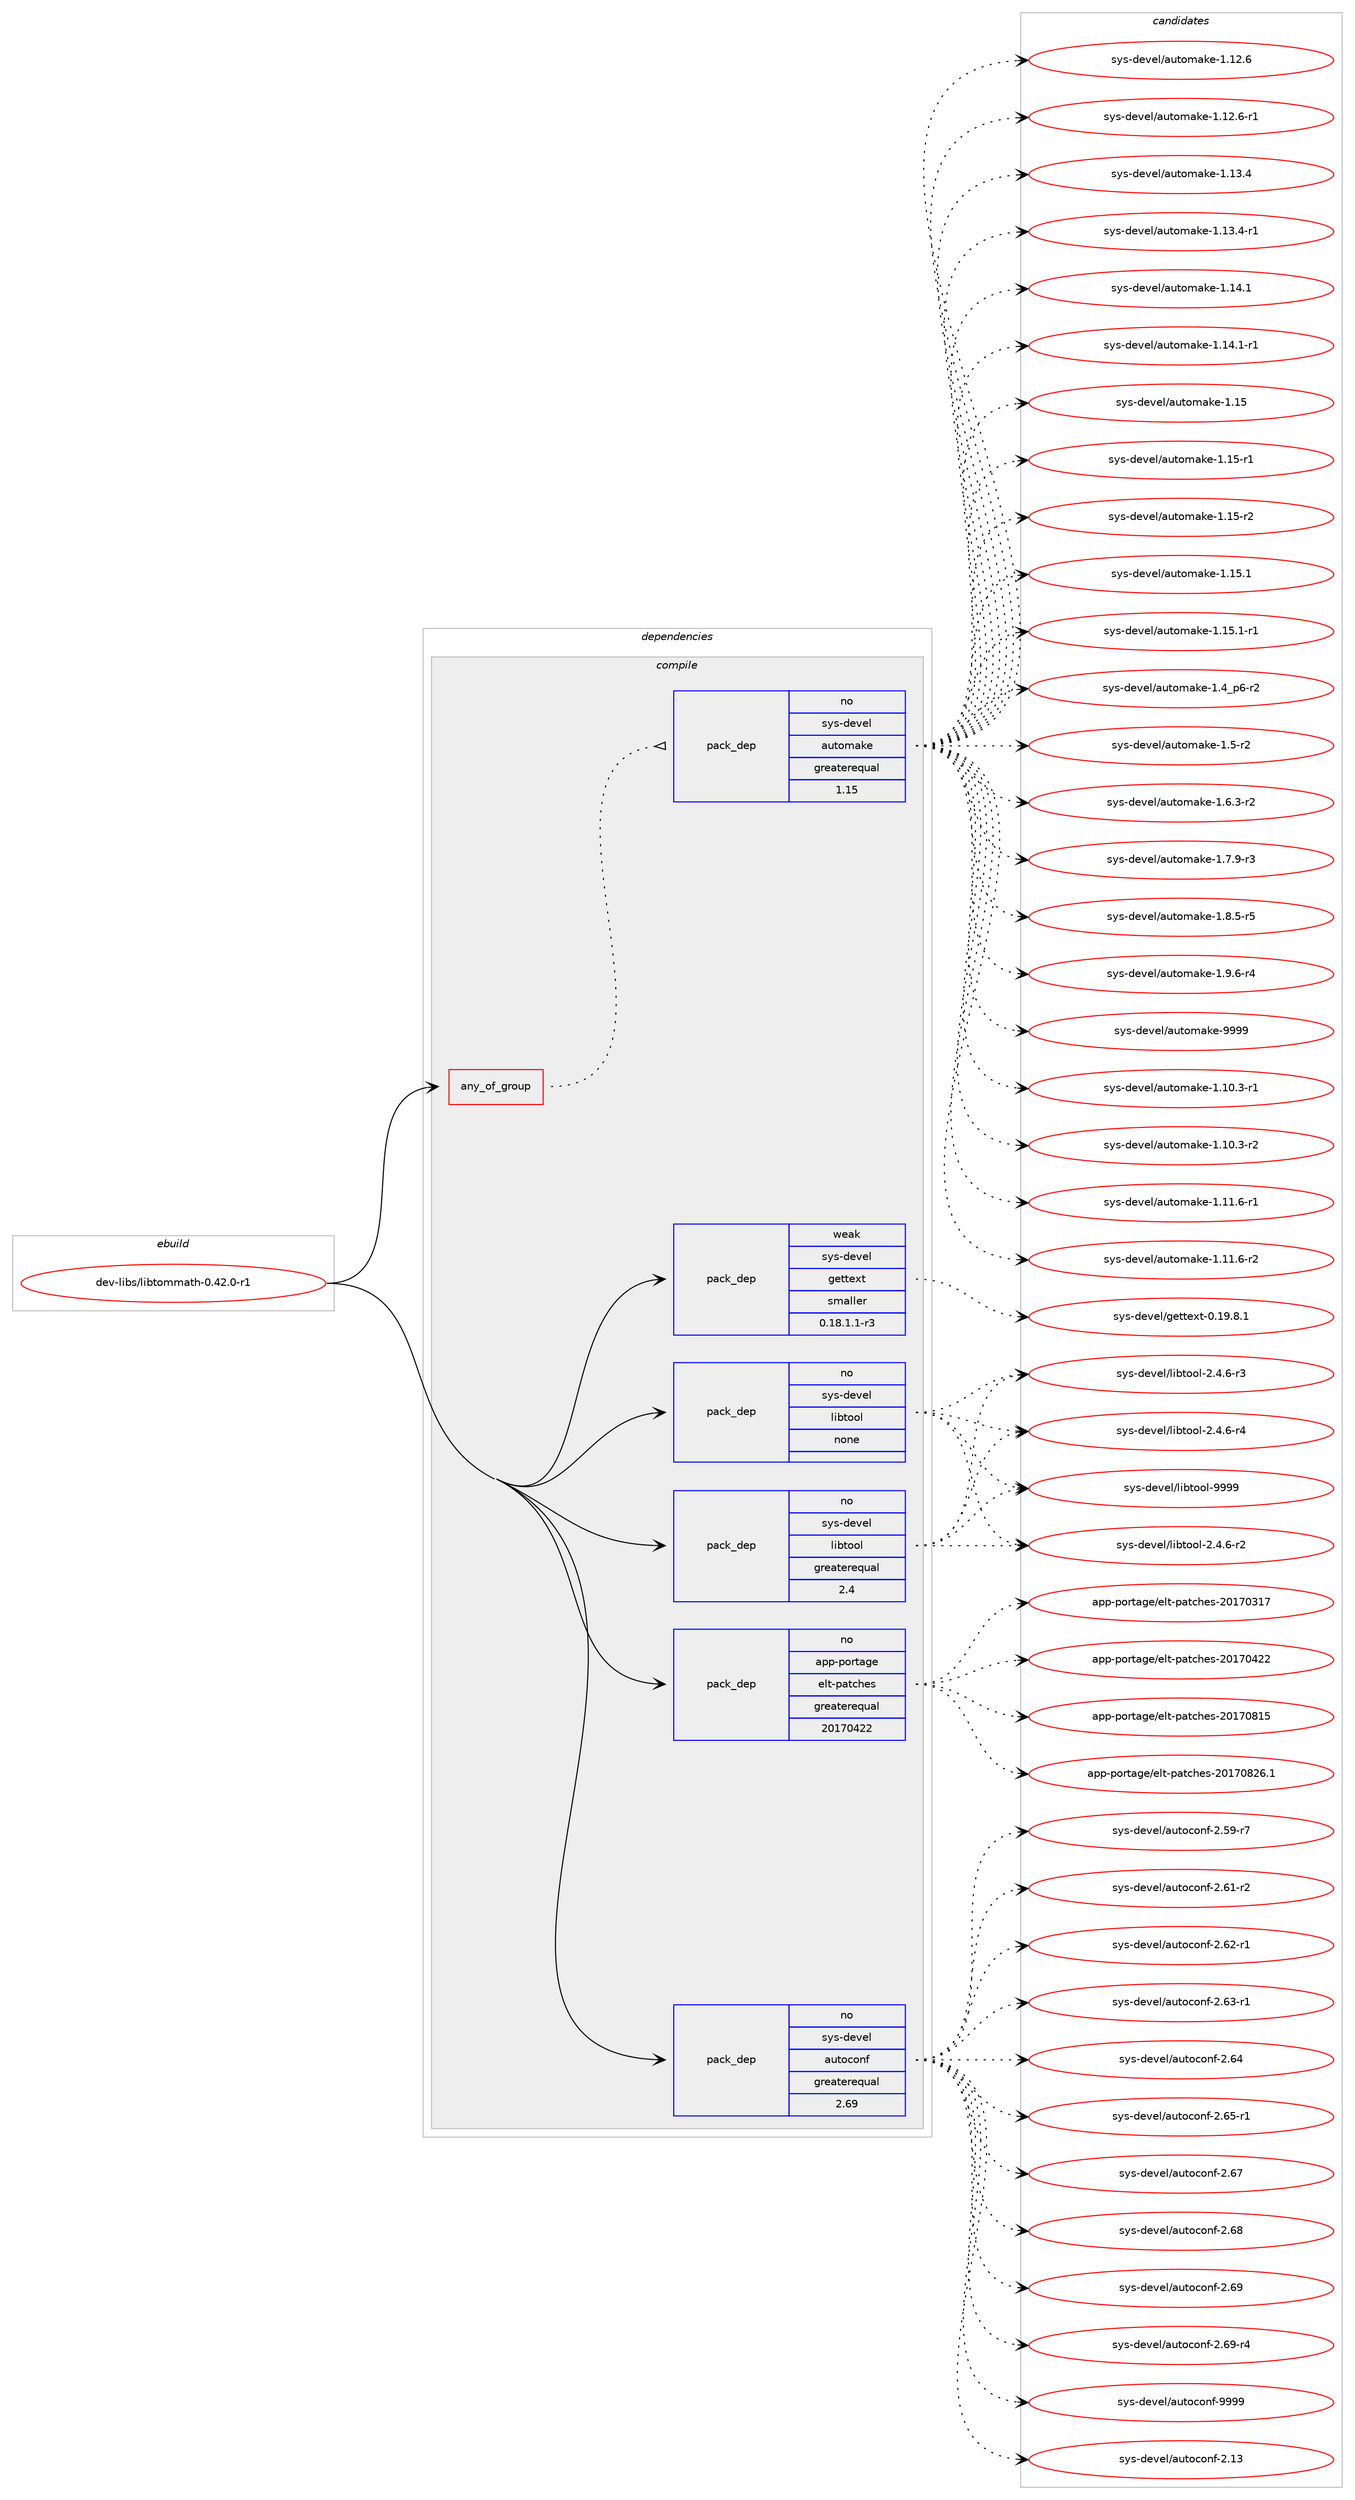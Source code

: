 digraph prolog {

# *************
# Graph options
# *************

newrank=true;
concentrate=true;
compound=true;
graph [rankdir=LR,fontname=Helvetica,fontsize=10,ranksep=1.5];#, ranksep=2.5, nodesep=0.2];
edge  [arrowhead=vee];
node  [fontname=Helvetica,fontsize=10];

# **********
# The ebuild
# **********

subgraph cluster_leftcol {
color=gray;
rank=same;
label=<<i>ebuild</i>>;
id [label="dev-libs/libtommath-0.42.0-r1", color=red, width=4, href="../dev-libs/libtommath-0.42.0-r1.svg"];
}

# ****************
# The dependencies
# ****************

subgraph cluster_midcol {
color=gray;
label=<<i>dependencies</i>>;
subgraph cluster_compile {
fillcolor="#eeeeee";
style=filled;
label=<<i>compile</i>>;
subgraph any3453 {
dependency117281 [label=<<TABLE BORDER="0" CELLBORDER="1" CELLSPACING="0" CELLPADDING="4"><TR><TD CELLPADDING="10">any_of_group</TD></TR></TABLE>>, shape=none, color=red];subgraph pack88448 {
dependency117282 [label=<<TABLE BORDER="0" CELLBORDER="1" CELLSPACING="0" CELLPADDING="4" WIDTH="220"><TR><TD ROWSPAN="6" CELLPADDING="30">pack_dep</TD></TR><TR><TD WIDTH="110">no</TD></TR><TR><TD>sys-devel</TD></TR><TR><TD>automake</TD></TR><TR><TD>greaterequal</TD></TR><TR><TD>1.15</TD></TR></TABLE>>, shape=none, color=blue];
}
dependency117281:e -> dependency117282:w [weight=20,style="dotted",arrowhead="oinv"];
}
id:e -> dependency117281:w [weight=20,style="solid",arrowhead="vee"];
subgraph pack88449 {
dependency117283 [label=<<TABLE BORDER="0" CELLBORDER="1" CELLSPACING="0" CELLPADDING="4" WIDTH="220"><TR><TD ROWSPAN="6" CELLPADDING="30">pack_dep</TD></TR><TR><TD WIDTH="110">no</TD></TR><TR><TD>app-portage</TD></TR><TR><TD>elt-patches</TD></TR><TR><TD>greaterequal</TD></TR><TR><TD>20170422</TD></TR></TABLE>>, shape=none, color=blue];
}
id:e -> dependency117283:w [weight=20,style="solid",arrowhead="vee"];
subgraph pack88450 {
dependency117284 [label=<<TABLE BORDER="0" CELLBORDER="1" CELLSPACING="0" CELLPADDING="4" WIDTH="220"><TR><TD ROWSPAN="6" CELLPADDING="30">pack_dep</TD></TR><TR><TD WIDTH="110">no</TD></TR><TR><TD>sys-devel</TD></TR><TR><TD>autoconf</TD></TR><TR><TD>greaterequal</TD></TR><TR><TD>2.69</TD></TR></TABLE>>, shape=none, color=blue];
}
id:e -> dependency117284:w [weight=20,style="solid",arrowhead="vee"];
subgraph pack88451 {
dependency117285 [label=<<TABLE BORDER="0" CELLBORDER="1" CELLSPACING="0" CELLPADDING="4" WIDTH="220"><TR><TD ROWSPAN="6" CELLPADDING="30">pack_dep</TD></TR><TR><TD WIDTH="110">no</TD></TR><TR><TD>sys-devel</TD></TR><TR><TD>libtool</TD></TR><TR><TD>greaterequal</TD></TR><TR><TD>2.4</TD></TR></TABLE>>, shape=none, color=blue];
}
id:e -> dependency117285:w [weight=20,style="solid",arrowhead="vee"];
subgraph pack88452 {
dependency117286 [label=<<TABLE BORDER="0" CELLBORDER="1" CELLSPACING="0" CELLPADDING="4" WIDTH="220"><TR><TD ROWSPAN="6" CELLPADDING="30">pack_dep</TD></TR><TR><TD WIDTH="110">no</TD></TR><TR><TD>sys-devel</TD></TR><TR><TD>libtool</TD></TR><TR><TD>none</TD></TR><TR><TD></TD></TR></TABLE>>, shape=none, color=blue];
}
id:e -> dependency117286:w [weight=20,style="solid",arrowhead="vee"];
subgraph pack88453 {
dependency117287 [label=<<TABLE BORDER="0" CELLBORDER="1" CELLSPACING="0" CELLPADDING="4" WIDTH="220"><TR><TD ROWSPAN="6" CELLPADDING="30">pack_dep</TD></TR><TR><TD WIDTH="110">weak</TD></TR><TR><TD>sys-devel</TD></TR><TR><TD>gettext</TD></TR><TR><TD>smaller</TD></TR><TR><TD>0.18.1.1-r3</TD></TR></TABLE>>, shape=none, color=blue];
}
id:e -> dependency117287:w [weight=20,style="solid",arrowhead="vee"];
}
subgraph cluster_compileandrun {
fillcolor="#eeeeee";
style=filled;
label=<<i>compile and run</i>>;
}
subgraph cluster_run {
fillcolor="#eeeeee";
style=filled;
label=<<i>run</i>>;
}
}

# **************
# The candidates
# **************

subgraph cluster_choices {
rank=same;
color=gray;
label=<<i>candidates</i>>;

subgraph choice88448 {
color=black;
nodesep=1;
choice11512111545100101118101108479711711611110997107101454946494846514511449 [label="sys-devel/automake-1.10.3-r1", color=red, width=4,href="../sys-devel/automake-1.10.3-r1.svg"];
choice11512111545100101118101108479711711611110997107101454946494846514511450 [label="sys-devel/automake-1.10.3-r2", color=red, width=4,href="../sys-devel/automake-1.10.3-r2.svg"];
choice11512111545100101118101108479711711611110997107101454946494946544511449 [label="sys-devel/automake-1.11.6-r1", color=red, width=4,href="../sys-devel/automake-1.11.6-r1.svg"];
choice11512111545100101118101108479711711611110997107101454946494946544511450 [label="sys-devel/automake-1.11.6-r2", color=red, width=4,href="../sys-devel/automake-1.11.6-r2.svg"];
choice1151211154510010111810110847971171161111099710710145494649504654 [label="sys-devel/automake-1.12.6", color=red, width=4,href="../sys-devel/automake-1.12.6.svg"];
choice11512111545100101118101108479711711611110997107101454946495046544511449 [label="sys-devel/automake-1.12.6-r1", color=red, width=4,href="../sys-devel/automake-1.12.6-r1.svg"];
choice1151211154510010111810110847971171161111099710710145494649514652 [label="sys-devel/automake-1.13.4", color=red, width=4,href="../sys-devel/automake-1.13.4.svg"];
choice11512111545100101118101108479711711611110997107101454946495146524511449 [label="sys-devel/automake-1.13.4-r1", color=red, width=4,href="../sys-devel/automake-1.13.4-r1.svg"];
choice1151211154510010111810110847971171161111099710710145494649524649 [label="sys-devel/automake-1.14.1", color=red, width=4,href="../sys-devel/automake-1.14.1.svg"];
choice11512111545100101118101108479711711611110997107101454946495246494511449 [label="sys-devel/automake-1.14.1-r1", color=red, width=4,href="../sys-devel/automake-1.14.1-r1.svg"];
choice115121115451001011181011084797117116111109971071014549464953 [label="sys-devel/automake-1.15", color=red, width=4,href="../sys-devel/automake-1.15.svg"];
choice1151211154510010111810110847971171161111099710710145494649534511449 [label="sys-devel/automake-1.15-r1", color=red, width=4,href="../sys-devel/automake-1.15-r1.svg"];
choice1151211154510010111810110847971171161111099710710145494649534511450 [label="sys-devel/automake-1.15-r2", color=red, width=4,href="../sys-devel/automake-1.15-r2.svg"];
choice1151211154510010111810110847971171161111099710710145494649534649 [label="sys-devel/automake-1.15.1", color=red, width=4,href="../sys-devel/automake-1.15.1.svg"];
choice11512111545100101118101108479711711611110997107101454946495346494511449 [label="sys-devel/automake-1.15.1-r1", color=red, width=4,href="../sys-devel/automake-1.15.1-r1.svg"];
choice115121115451001011181011084797117116111109971071014549465295112544511450 [label="sys-devel/automake-1.4_p6-r2", color=red, width=4,href="../sys-devel/automake-1.4_p6-r2.svg"];
choice11512111545100101118101108479711711611110997107101454946534511450 [label="sys-devel/automake-1.5-r2", color=red, width=4,href="../sys-devel/automake-1.5-r2.svg"];
choice115121115451001011181011084797117116111109971071014549465446514511450 [label="sys-devel/automake-1.6.3-r2", color=red, width=4,href="../sys-devel/automake-1.6.3-r2.svg"];
choice115121115451001011181011084797117116111109971071014549465546574511451 [label="sys-devel/automake-1.7.9-r3", color=red, width=4,href="../sys-devel/automake-1.7.9-r3.svg"];
choice115121115451001011181011084797117116111109971071014549465646534511453 [label="sys-devel/automake-1.8.5-r5", color=red, width=4,href="../sys-devel/automake-1.8.5-r5.svg"];
choice115121115451001011181011084797117116111109971071014549465746544511452 [label="sys-devel/automake-1.9.6-r4", color=red, width=4,href="../sys-devel/automake-1.9.6-r4.svg"];
choice115121115451001011181011084797117116111109971071014557575757 [label="sys-devel/automake-9999", color=red, width=4,href="../sys-devel/automake-9999.svg"];
dependency117282:e -> choice11512111545100101118101108479711711611110997107101454946494846514511449:w [style=dotted,weight="100"];
dependency117282:e -> choice11512111545100101118101108479711711611110997107101454946494846514511450:w [style=dotted,weight="100"];
dependency117282:e -> choice11512111545100101118101108479711711611110997107101454946494946544511449:w [style=dotted,weight="100"];
dependency117282:e -> choice11512111545100101118101108479711711611110997107101454946494946544511450:w [style=dotted,weight="100"];
dependency117282:e -> choice1151211154510010111810110847971171161111099710710145494649504654:w [style=dotted,weight="100"];
dependency117282:e -> choice11512111545100101118101108479711711611110997107101454946495046544511449:w [style=dotted,weight="100"];
dependency117282:e -> choice1151211154510010111810110847971171161111099710710145494649514652:w [style=dotted,weight="100"];
dependency117282:e -> choice11512111545100101118101108479711711611110997107101454946495146524511449:w [style=dotted,weight="100"];
dependency117282:e -> choice1151211154510010111810110847971171161111099710710145494649524649:w [style=dotted,weight="100"];
dependency117282:e -> choice11512111545100101118101108479711711611110997107101454946495246494511449:w [style=dotted,weight="100"];
dependency117282:e -> choice115121115451001011181011084797117116111109971071014549464953:w [style=dotted,weight="100"];
dependency117282:e -> choice1151211154510010111810110847971171161111099710710145494649534511449:w [style=dotted,weight="100"];
dependency117282:e -> choice1151211154510010111810110847971171161111099710710145494649534511450:w [style=dotted,weight="100"];
dependency117282:e -> choice1151211154510010111810110847971171161111099710710145494649534649:w [style=dotted,weight="100"];
dependency117282:e -> choice11512111545100101118101108479711711611110997107101454946495346494511449:w [style=dotted,weight="100"];
dependency117282:e -> choice115121115451001011181011084797117116111109971071014549465295112544511450:w [style=dotted,weight="100"];
dependency117282:e -> choice11512111545100101118101108479711711611110997107101454946534511450:w [style=dotted,weight="100"];
dependency117282:e -> choice115121115451001011181011084797117116111109971071014549465446514511450:w [style=dotted,weight="100"];
dependency117282:e -> choice115121115451001011181011084797117116111109971071014549465546574511451:w [style=dotted,weight="100"];
dependency117282:e -> choice115121115451001011181011084797117116111109971071014549465646534511453:w [style=dotted,weight="100"];
dependency117282:e -> choice115121115451001011181011084797117116111109971071014549465746544511452:w [style=dotted,weight="100"];
dependency117282:e -> choice115121115451001011181011084797117116111109971071014557575757:w [style=dotted,weight="100"];
}
subgraph choice88449 {
color=black;
nodesep=1;
choice97112112451121111141169710310147101108116451129711699104101115455048495548514955 [label="app-portage/elt-patches-20170317", color=red, width=4,href="../app-portage/elt-patches-20170317.svg"];
choice97112112451121111141169710310147101108116451129711699104101115455048495548525050 [label="app-portage/elt-patches-20170422", color=red, width=4,href="../app-portage/elt-patches-20170422.svg"];
choice97112112451121111141169710310147101108116451129711699104101115455048495548564953 [label="app-portage/elt-patches-20170815", color=red, width=4,href="../app-portage/elt-patches-20170815.svg"];
choice971121124511211111411697103101471011081164511297116991041011154550484955485650544649 [label="app-portage/elt-patches-20170826.1", color=red, width=4,href="../app-portage/elt-patches-20170826.1.svg"];
dependency117283:e -> choice97112112451121111141169710310147101108116451129711699104101115455048495548514955:w [style=dotted,weight="100"];
dependency117283:e -> choice97112112451121111141169710310147101108116451129711699104101115455048495548525050:w [style=dotted,weight="100"];
dependency117283:e -> choice97112112451121111141169710310147101108116451129711699104101115455048495548564953:w [style=dotted,weight="100"];
dependency117283:e -> choice971121124511211111411697103101471011081164511297116991041011154550484955485650544649:w [style=dotted,weight="100"];
}
subgraph choice88450 {
color=black;
nodesep=1;
choice115121115451001011181011084797117116111991111101024550464951 [label="sys-devel/autoconf-2.13", color=red, width=4,href="../sys-devel/autoconf-2.13.svg"];
choice1151211154510010111810110847971171161119911111010245504653574511455 [label="sys-devel/autoconf-2.59-r7", color=red, width=4,href="../sys-devel/autoconf-2.59-r7.svg"];
choice1151211154510010111810110847971171161119911111010245504654494511450 [label="sys-devel/autoconf-2.61-r2", color=red, width=4,href="../sys-devel/autoconf-2.61-r2.svg"];
choice1151211154510010111810110847971171161119911111010245504654504511449 [label="sys-devel/autoconf-2.62-r1", color=red, width=4,href="../sys-devel/autoconf-2.62-r1.svg"];
choice1151211154510010111810110847971171161119911111010245504654514511449 [label="sys-devel/autoconf-2.63-r1", color=red, width=4,href="../sys-devel/autoconf-2.63-r1.svg"];
choice115121115451001011181011084797117116111991111101024550465452 [label="sys-devel/autoconf-2.64", color=red, width=4,href="../sys-devel/autoconf-2.64.svg"];
choice1151211154510010111810110847971171161119911111010245504654534511449 [label="sys-devel/autoconf-2.65-r1", color=red, width=4,href="../sys-devel/autoconf-2.65-r1.svg"];
choice115121115451001011181011084797117116111991111101024550465455 [label="sys-devel/autoconf-2.67", color=red, width=4,href="../sys-devel/autoconf-2.67.svg"];
choice115121115451001011181011084797117116111991111101024550465456 [label="sys-devel/autoconf-2.68", color=red, width=4,href="../sys-devel/autoconf-2.68.svg"];
choice115121115451001011181011084797117116111991111101024550465457 [label="sys-devel/autoconf-2.69", color=red, width=4,href="../sys-devel/autoconf-2.69.svg"];
choice1151211154510010111810110847971171161119911111010245504654574511452 [label="sys-devel/autoconf-2.69-r4", color=red, width=4,href="../sys-devel/autoconf-2.69-r4.svg"];
choice115121115451001011181011084797117116111991111101024557575757 [label="sys-devel/autoconf-9999", color=red, width=4,href="../sys-devel/autoconf-9999.svg"];
dependency117284:e -> choice115121115451001011181011084797117116111991111101024550464951:w [style=dotted,weight="100"];
dependency117284:e -> choice1151211154510010111810110847971171161119911111010245504653574511455:w [style=dotted,weight="100"];
dependency117284:e -> choice1151211154510010111810110847971171161119911111010245504654494511450:w [style=dotted,weight="100"];
dependency117284:e -> choice1151211154510010111810110847971171161119911111010245504654504511449:w [style=dotted,weight="100"];
dependency117284:e -> choice1151211154510010111810110847971171161119911111010245504654514511449:w [style=dotted,weight="100"];
dependency117284:e -> choice115121115451001011181011084797117116111991111101024550465452:w [style=dotted,weight="100"];
dependency117284:e -> choice1151211154510010111810110847971171161119911111010245504654534511449:w [style=dotted,weight="100"];
dependency117284:e -> choice115121115451001011181011084797117116111991111101024550465455:w [style=dotted,weight="100"];
dependency117284:e -> choice115121115451001011181011084797117116111991111101024550465456:w [style=dotted,weight="100"];
dependency117284:e -> choice115121115451001011181011084797117116111991111101024550465457:w [style=dotted,weight="100"];
dependency117284:e -> choice1151211154510010111810110847971171161119911111010245504654574511452:w [style=dotted,weight="100"];
dependency117284:e -> choice115121115451001011181011084797117116111991111101024557575757:w [style=dotted,weight="100"];
}
subgraph choice88451 {
color=black;
nodesep=1;
choice1151211154510010111810110847108105981161111111084550465246544511450 [label="sys-devel/libtool-2.4.6-r2", color=red, width=4,href="../sys-devel/libtool-2.4.6-r2.svg"];
choice1151211154510010111810110847108105981161111111084550465246544511451 [label="sys-devel/libtool-2.4.6-r3", color=red, width=4,href="../sys-devel/libtool-2.4.6-r3.svg"];
choice1151211154510010111810110847108105981161111111084550465246544511452 [label="sys-devel/libtool-2.4.6-r4", color=red, width=4,href="../sys-devel/libtool-2.4.6-r4.svg"];
choice1151211154510010111810110847108105981161111111084557575757 [label="sys-devel/libtool-9999", color=red, width=4,href="../sys-devel/libtool-9999.svg"];
dependency117285:e -> choice1151211154510010111810110847108105981161111111084550465246544511450:w [style=dotted,weight="100"];
dependency117285:e -> choice1151211154510010111810110847108105981161111111084550465246544511451:w [style=dotted,weight="100"];
dependency117285:e -> choice1151211154510010111810110847108105981161111111084550465246544511452:w [style=dotted,weight="100"];
dependency117285:e -> choice1151211154510010111810110847108105981161111111084557575757:w [style=dotted,weight="100"];
}
subgraph choice88452 {
color=black;
nodesep=1;
choice1151211154510010111810110847108105981161111111084550465246544511450 [label="sys-devel/libtool-2.4.6-r2", color=red, width=4,href="../sys-devel/libtool-2.4.6-r2.svg"];
choice1151211154510010111810110847108105981161111111084550465246544511451 [label="sys-devel/libtool-2.4.6-r3", color=red, width=4,href="../sys-devel/libtool-2.4.6-r3.svg"];
choice1151211154510010111810110847108105981161111111084550465246544511452 [label="sys-devel/libtool-2.4.6-r4", color=red, width=4,href="../sys-devel/libtool-2.4.6-r4.svg"];
choice1151211154510010111810110847108105981161111111084557575757 [label="sys-devel/libtool-9999", color=red, width=4,href="../sys-devel/libtool-9999.svg"];
dependency117286:e -> choice1151211154510010111810110847108105981161111111084550465246544511450:w [style=dotted,weight="100"];
dependency117286:e -> choice1151211154510010111810110847108105981161111111084550465246544511451:w [style=dotted,weight="100"];
dependency117286:e -> choice1151211154510010111810110847108105981161111111084550465246544511452:w [style=dotted,weight="100"];
dependency117286:e -> choice1151211154510010111810110847108105981161111111084557575757:w [style=dotted,weight="100"];
}
subgraph choice88453 {
color=black;
nodesep=1;
choice1151211154510010111810110847103101116116101120116454846495746564649 [label="sys-devel/gettext-0.19.8.1", color=red, width=4,href="../sys-devel/gettext-0.19.8.1.svg"];
dependency117287:e -> choice1151211154510010111810110847103101116116101120116454846495746564649:w [style=dotted,weight="100"];
}
}

}

